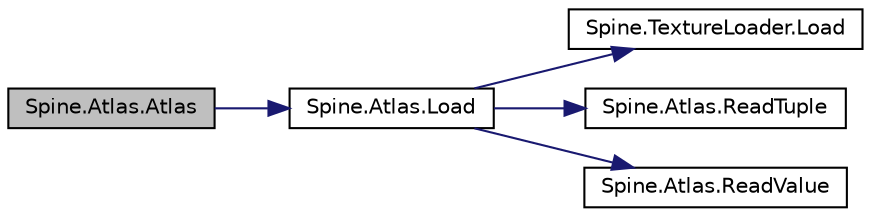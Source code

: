 digraph "Spine.Atlas.Atlas"
{
 // LATEX_PDF_SIZE
  edge [fontname="Helvetica",fontsize="10",labelfontname="Helvetica",labelfontsize="10"];
  node [fontname="Helvetica",fontsize="10",shape=record];
  rankdir="LR";
  Node1 [label="Spine.Atlas.Atlas",height=0.2,width=0.4,color="black", fillcolor="grey75", style="filled", fontcolor="black",tooltip=" "];
  Node1 -> Node2 [color="midnightblue",fontsize="10",style="solid",fontname="Helvetica"];
  Node2 [label="Spine.Atlas.Load",height=0.2,width=0.4,color="black", fillcolor="white", style="filled",URL="$class_spine_1_1_atlas.html#af9833f90de8b3b2f225e27d27590abce",tooltip=" "];
  Node2 -> Node3 [color="midnightblue",fontsize="10",style="solid",fontname="Helvetica"];
  Node3 [label="Spine.TextureLoader.Load",height=0.2,width=0.4,color="black", fillcolor="white", style="filled",URL="$interface_spine_1_1_texture_loader.html#af9247fcdf3ed29726d9ffdf8e8575aed",tooltip=" "];
  Node2 -> Node4 [color="midnightblue",fontsize="10",style="solid",fontname="Helvetica"];
  Node4 [label="Spine.Atlas.ReadTuple",height=0.2,width=0.4,color="black", fillcolor="white", style="filled",URL="$class_spine_1_1_atlas.html#afdc42097fe20453cb07156b8d234c7b7",tooltip="Returns the number of tuple values read (1, 2 or 4)."];
  Node2 -> Node5 [color="midnightblue",fontsize="10",style="solid",fontname="Helvetica"];
  Node5 [label="Spine.Atlas.ReadValue",height=0.2,width=0.4,color="black", fillcolor="white", style="filled",URL="$class_spine_1_1_atlas.html#a2c4453ff8a674d6f5c1a30aef5f69cf5",tooltip=" "];
}
